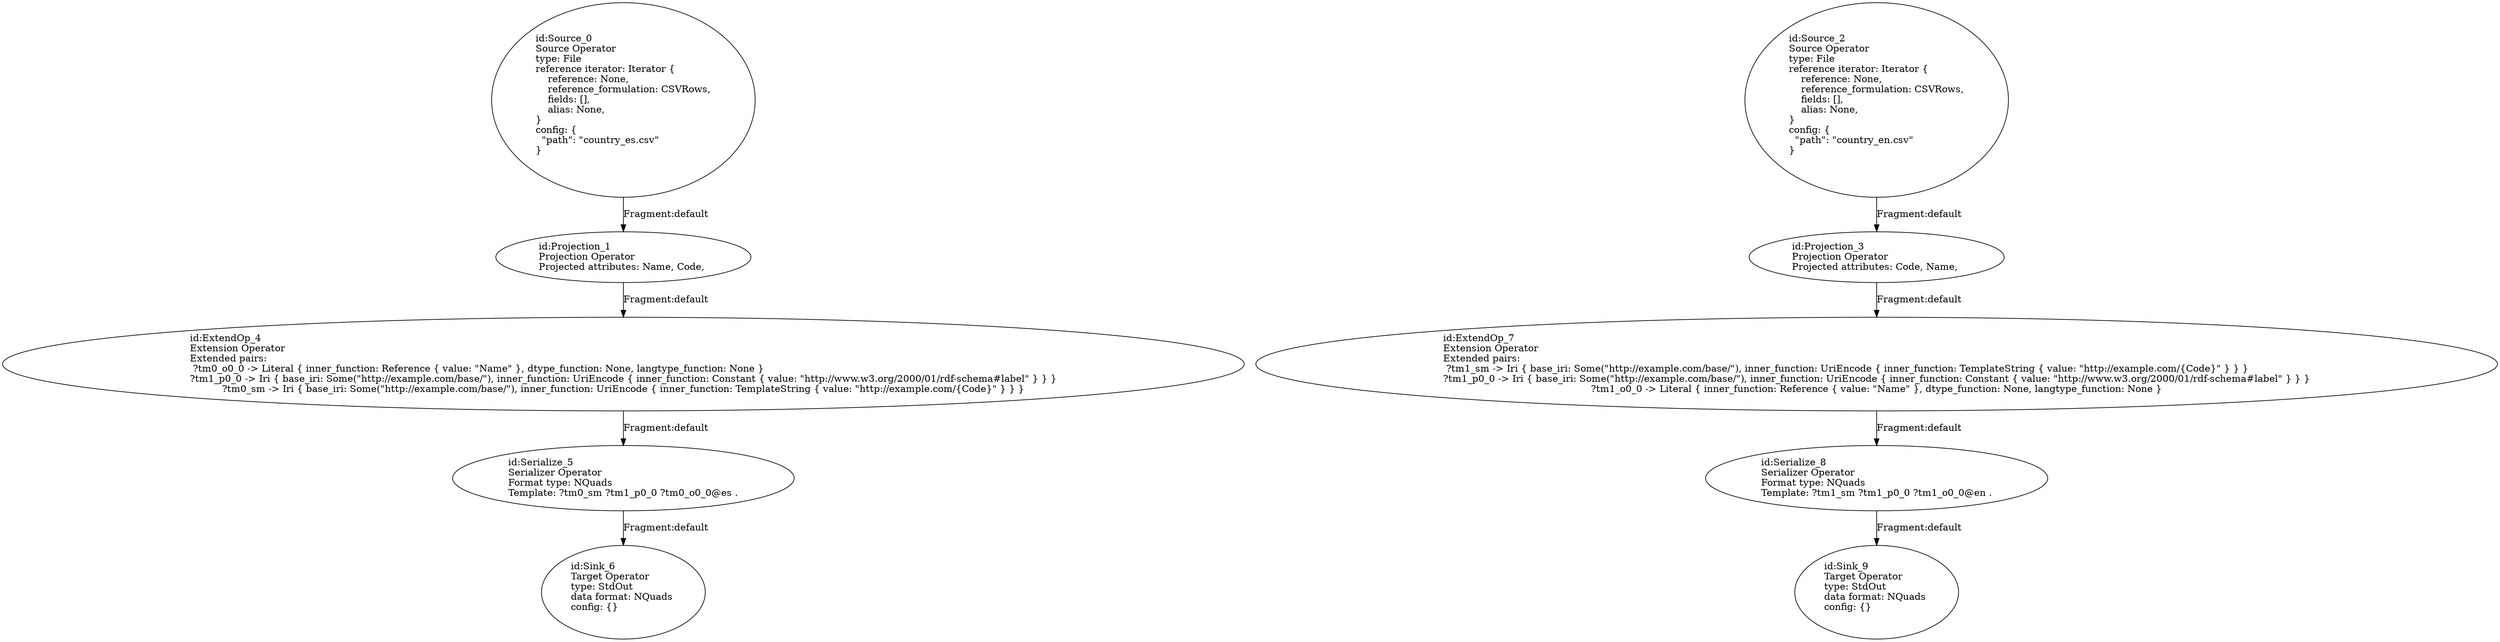 digraph {
    0 [ label = "id:Source_0 \lSource Operator\ltype: File \lreference iterator: Iterator {\l    reference: None,\l    reference_formulation: CSVRows,\l    fields: [],\l    alias: None,\l} \lconfig: {\l  \"path\": \"country_es.csv\"\l}\l             " ]
    1 [ label = "id:Projection_1 \lProjection Operator\lProjected attributes: Name, Code, " ]
    2 [ label = "id:Source_2 \lSource Operator\ltype: File \lreference iterator: Iterator {\l    reference: None,\l    reference_formulation: CSVRows,\l    fields: [],\l    alias: None,\l} \lconfig: {\l  \"path\": \"country_en.csv\"\l}\l             " ]
    3 [ label = "id:Projection_3 \lProjection Operator\lProjected attributes: Code, Name, " ]
    4 [ label = "id:ExtendOp_4 \lExtension Operator\lExtended pairs: \l ?tm0_o0_0 -> Literal { inner_function: Reference { value: \"Name\" }, dtype_function: None, langtype_function: None }\l?tm1_p0_0 -> Iri { base_iri: Some(\"http://example.com/base/\"), inner_function: UriEncode { inner_function: Constant { value: \"http://www.w3.org/2000/01/rdf-schema#label\" } } }\l?tm0_sm -> Iri { base_iri: Some(\"http://example.com/base/\"), inner_function: UriEncode { inner_function: TemplateString { value: \"http://example.com/{Code}\" } } }" ]
    5 [ label = "id:Serialize_5 \lSerializer Operator\lFormat type: NQuads\lTemplate: ?tm0_sm ?tm1_p0_0 ?tm0_o0_0@es ." ]
    6 [ label = "id:Sink_6 \lTarget Operator\ltype: StdOut \ldata format: NQuads \lconfig: {}\l             " ]
    7 [ label = "id:ExtendOp_7 \lExtension Operator\lExtended pairs: \l ?tm1_sm -> Iri { base_iri: Some(\"http://example.com/base/\"), inner_function: UriEncode { inner_function: TemplateString { value: \"http://example.com/{Code}\" } } }\l?tm1_p0_0 -> Iri { base_iri: Some(\"http://example.com/base/\"), inner_function: UriEncode { inner_function: Constant { value: \"http://www.w3.org/2000/01/rdf-schema#label\" } } }\l?tm1_o0_0 -> Literal { inner_function: Reference { value: \"Name\" }, dtype_function: None, langtype_function: None }" ]
    8 [ label = "id:Serialize_8 \lSerializer Operator\lFormat type: NQuads\lTemplate: ?tm1_sm ?tm1_p0_0 ?tm1_o0_0@en ." ]
    9 [ label = "id:Sink_9 \lTarget Operator\ltype: StdOut \ldata format: NQuads \lconfig: {}\l             " ]
    0 -> 1 [ label = "Fragment:default" ]
    2 -> 3 [ label = "Fragment:default" ]
    1 -> 4 [ label = "Fragment:default" ]
    4 -> 5 [ label = "Fragment:default" ]
    5 -> 6 [ label = "Fragment:default" ]
    3 -> 7 [ label = "Fragment:default" ]
    7 -> 8 [ label = "Fragment:default" ]
    8 -> 9 [ label = "Fragment:default" ]
}
